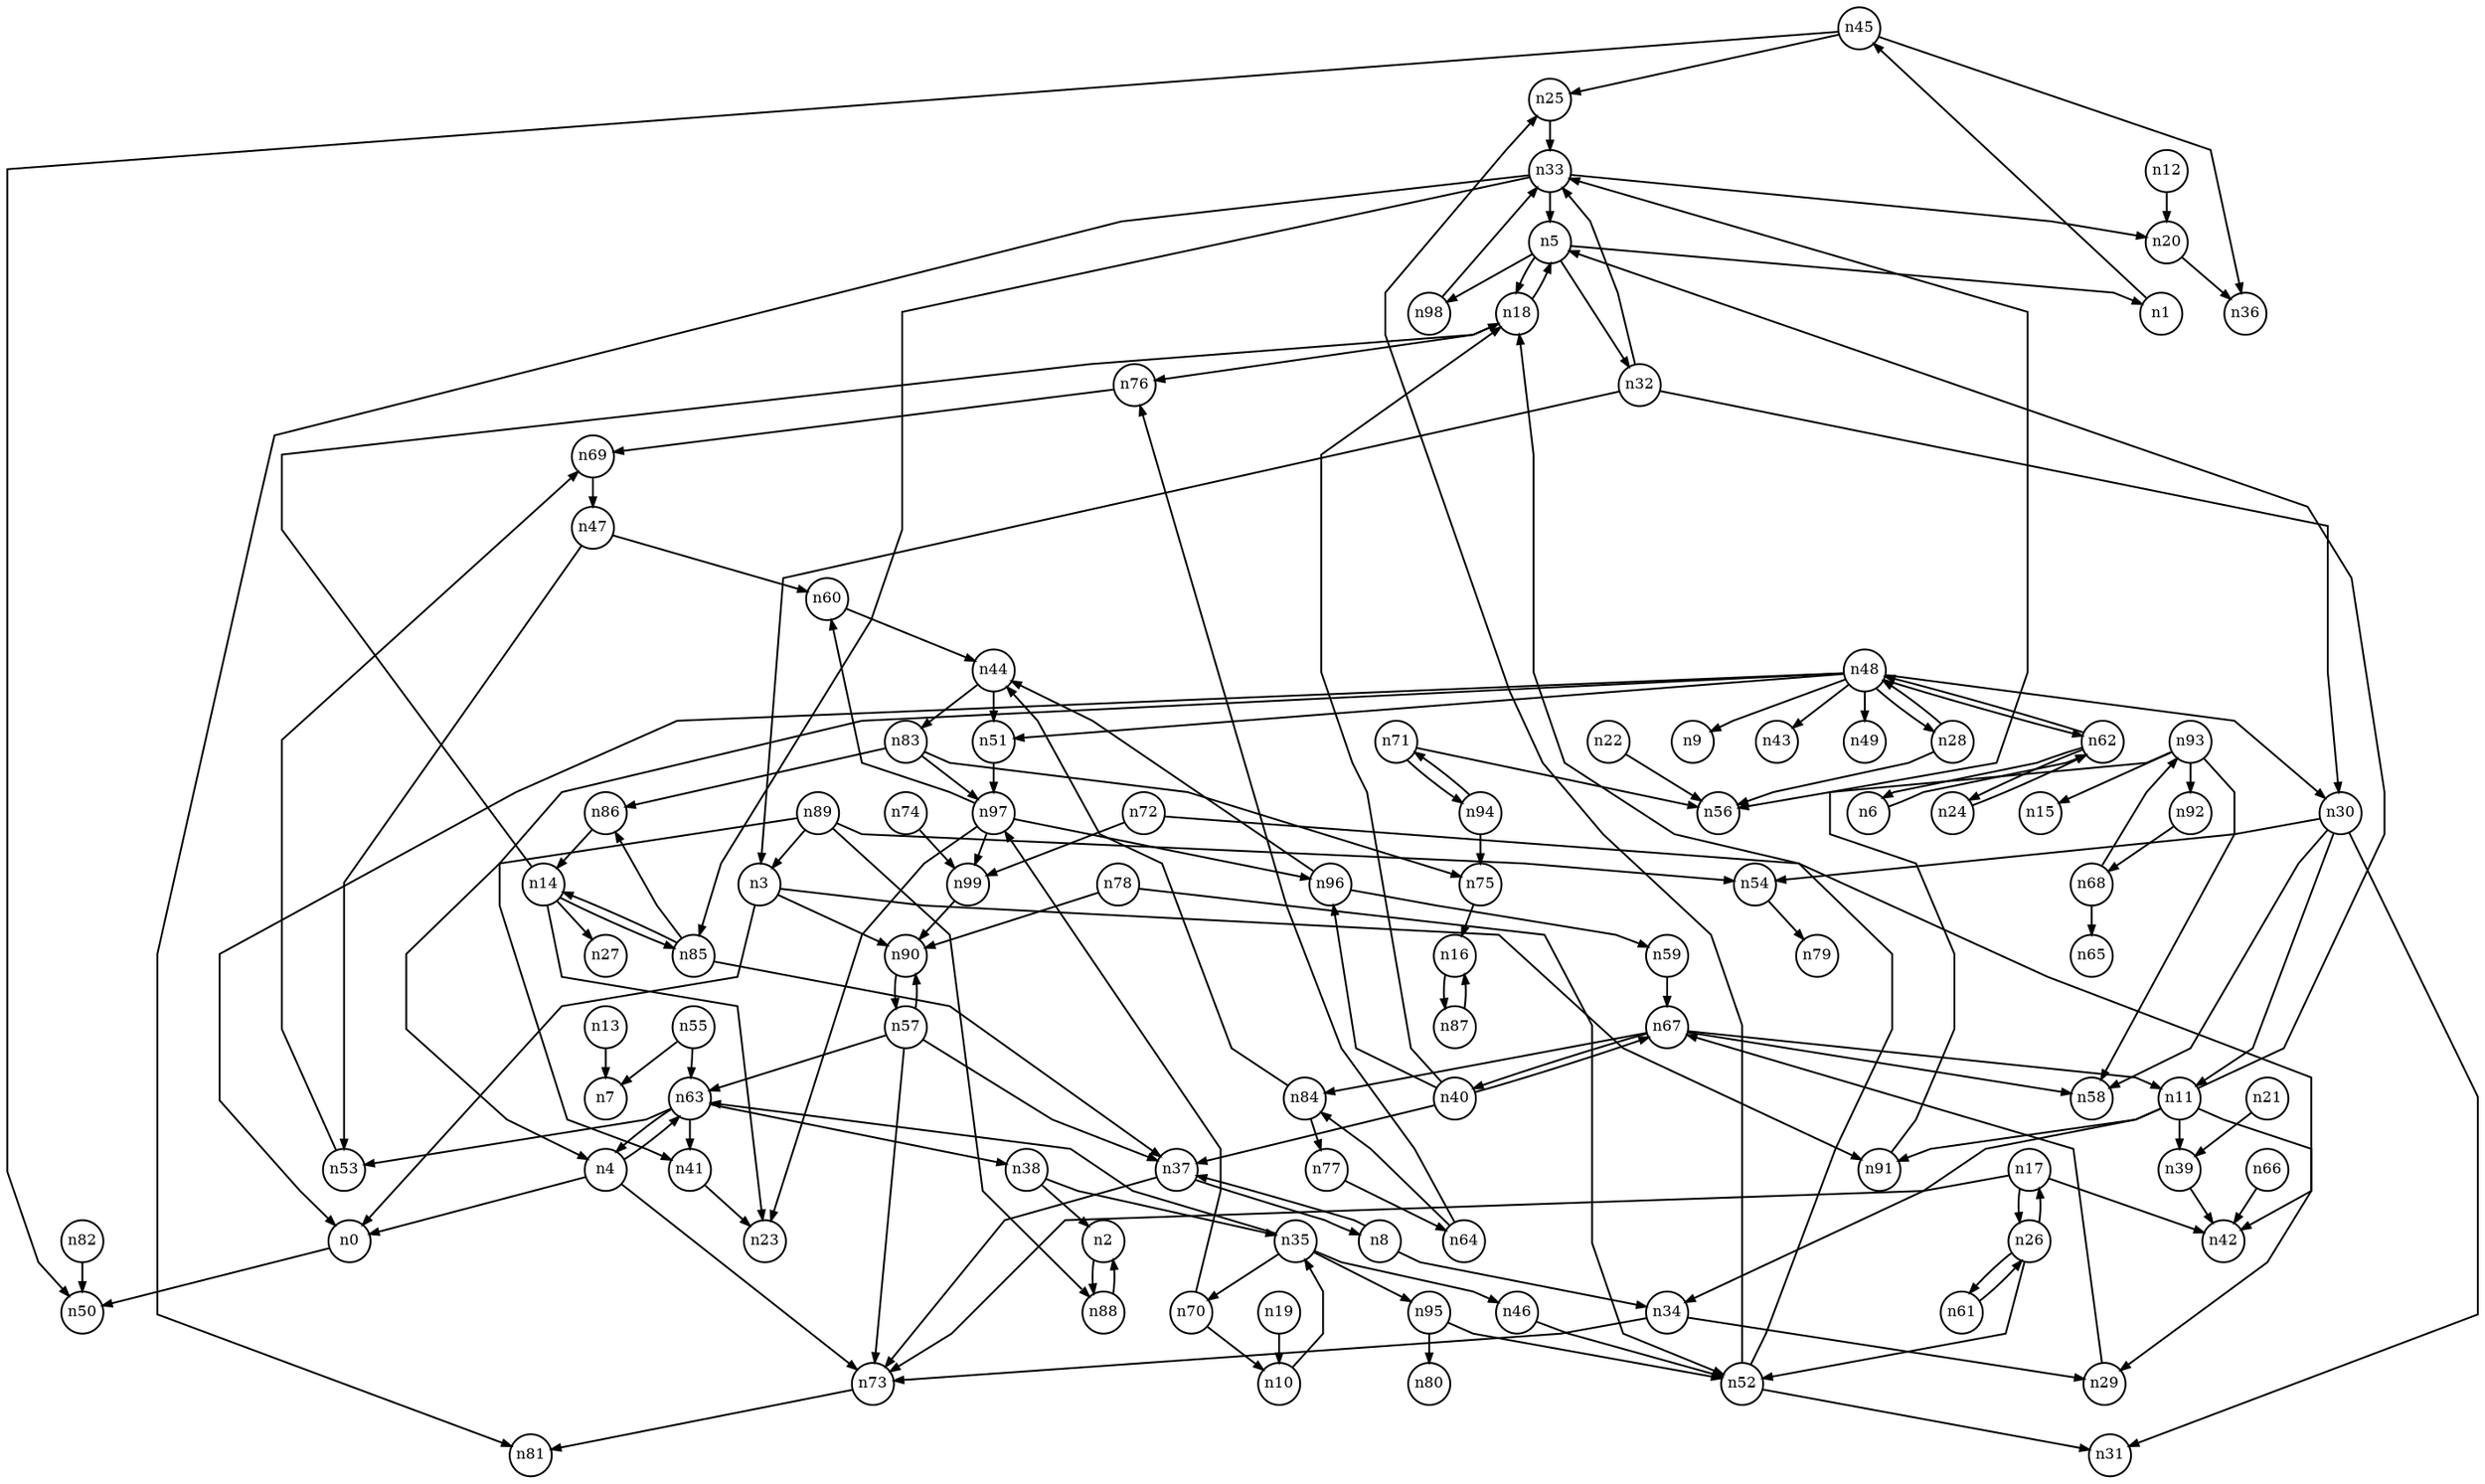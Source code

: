 digraph G{
splines=polyline;
ranksep=0.22;
nodesep=0.22;
nodesize=0.32;
fontsize=8
edge [arrowsize=0.5]
node [fontsize=8 shape=circle width=0.32 fixedsize=shape];

n0 -> n50
n45 -> n25
n45 -> n36
n45 -> n50
n1 -> n45
n88 -> n2
n2 -> n88
n3 -> n0
n3 -> n90
n3 -> n91
n90 -> n57
n91 -> n33
n4 -> n0
n4 -> n73
n4 -> n63
n73 -> n81
n5 -> n1
n5 -> n18
n5 -> n32
n5 -> n98
n18 -> n76
n18 -> n5
n32 -> n3
n32 -> n30
n32 -> n33
n98 -> n33
n34 -> n29
n34 -> n73
n8 -> n34
n8 -> n37
n37 -> n73
n37 -> n8
n29 -> n67
n11 -> n29
n11 -> n34
n11 -> n39
n11 -> n91
n11 -> n5
n39 -> n42
n20 -> n36
n12 -> n20
n13 -> n7
n14 -> n18
n14 -> n23
n14 -> n27
n14 -> n85
n85 -> n37
n85 -> n86
n85 -> n14
n17 -> n42
n17 -> n73
n17 -> n26
n76 -> n69
n10 -> n35
n19 -> n10
n21 -> n39
n22 -> n56
n26 -> n17
n26 -> n52
n26 -> n61
n52 -> n18
n52 -> n25
n52 -> n31
n61 -> n26
n28 -> n56
n28 -> n48
n30 -> n11
n30 -> n31
n30 -> n54
n30 -> n58
n54 -> n79
n33 -> n5
n33 -> n20
n33 -> n81
n33 -> n85
n46 -> n52
n35 -> n46
n35 -> n63
n35 -> n70
n35 -> n95
n63 -> n4
n63 -> n38
n63 -> n41
n63 -> n53
n70 -> n10
n70 -> n97
n95 -> n52
n95 -> n80
n38 -> n2
n38 -> n35
n40 -> n18
n40 -> n37
n40 -> n96
n40 -> n67
n96 -> n44
n96 -> n59
n41 -> n23
n51 -> n97
n44 -> n51
n44 -> n83
n25 -> n33
n53 -> n69
n47 -> n53
n47 -> n60
n60 -> n44
n48 -> n0
n48 -> n9
n48 -> n28
n48 -> n30
n48 -> n41
n48 -> n43
n48 -> n49
n48 -> n51
n48 -> n62
n62 -> n6
n62 -> n24
n62 -> n48
n69 -> n47
n55 -> n7
n55 -> n63
n57 -> n37
n57 -> n63
n57 -> n73
n57 -> n90
n6 -> n62
n24 -> n62
n64 -> n76
n64 -> n84
n84 -> n44
n84 -> n77
n66 -> n42
n67 -> n11
n67 -> n40
n67 -> n58
n67 -> n84
n68 -> n65
n68 -> n93
n93 -> n15
n93 -> n56
n93 -> n58
n93 -> n92
n97 -> n23
n97 -> n60
n97 -> n96
n97 -> n99
n71 -> n56
n71 -> n94
n72 -> n42
n72 -> n99
n99 -> n90
n74 -> n99
n16 -> n87
n75 -> n16
n78 -> n52
n78 -> n90
n82 -> n50
n83 -> n75
n83 -> n86
n83 -> n97
n86 -> n14
n77 -> n64
n87 -> n16
n89 -> n3
n89 -> n4
n89 -> n54
n89 -> n88
n92 -> n68
n94 -> n71
n94 -> n75
n59 -> n67
}
